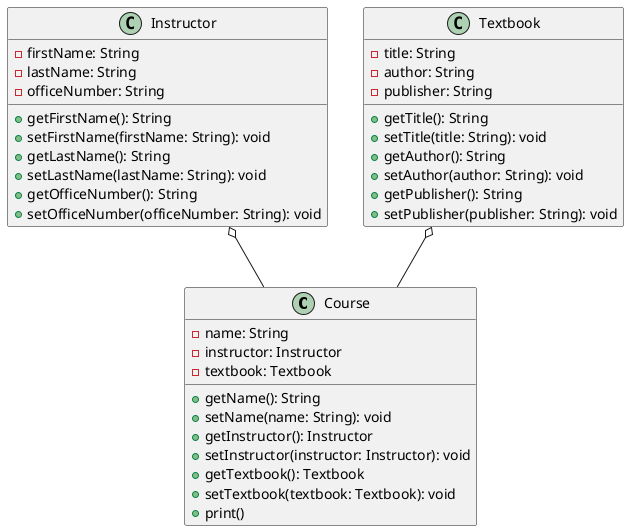 @startuml
class Course {
-name: String
-instructor: Instructor
-textbook: Textbook
+getName(): String
+setName(name: String): void
+getInstructor(): Instructor
+setInstructor(instructor: Instructor): void
+getTextbook(): Textbook
+setTextbook(textbook: Textbook): void
+print()
}

class Instructor {
-firstName: String
-lastName: String
-officeNumber: String
+getFirstName(): String
+setFirstName(firstName: String): void
+getLastName(): String
+setLastName(lastName: String): void
+getOfficeNumber(): String
+setOfficeNumber(officeNumber: String): void
}
Instructor o-- Course

class Textbook {
-title: String
-author: String
-publisher: String
+getTitle(): String
+setTitle(title: String): void
+getAuthor(): String
+setAuthor(author: String): void
+getPublisher(): String
+setPublisher(publisher: String): void
}
Textbook o-- Course
@enduml